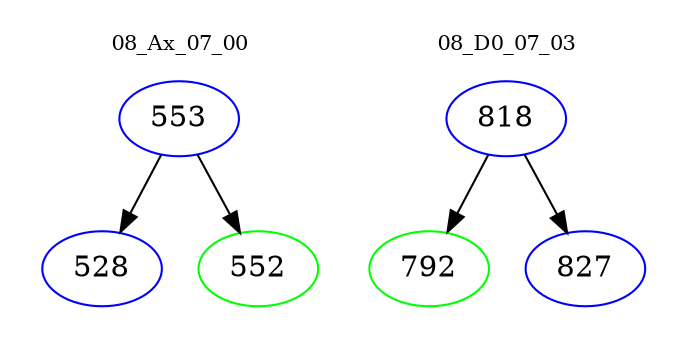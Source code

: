 digraph{
subgraph cluster_0 {
color = white
label = "08_Ax_07_00";
fontsize=10;
T0_553 [label="553", color="blue"]
T0_553 -> T0_528 [color="black"]
T0_528 [label="528", color="blue"]
T0_553 -> T0_552 [color="black"]
T0_552 [label="552", color="green"]
}
subgraph cluster_1 {
color = white
label = "08_D0_07_03";
fontsize=10;
T1_818 [label="818", color="blue"]
T1_818 -> T1_792 [color="black"]
T1_792 [label="792", color="green"]
T1_818 -> T1_827 [color="black"]
T1_827 [label="827", color="blue"]
}
}
